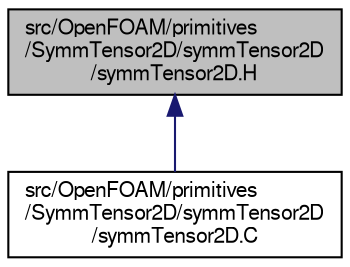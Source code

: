 digraph "src/OpenFOAM/primitives/SymmTensor2D/symmTensor2D/symmTensor2D.H"
{
  bgcolor="transparent";
  edge [fontname="FreeSans",fontsize="10",labelfontname="FreeSans",labelfontsize="10"];
  node [fontname="FreeSans",fontsize="10",shape=record];
  Node1 [label="src/OpenFOAM/primitives\l/SymmTensor2D/symmTensor2D\l/symmTensor2D.H",height=0.2,width=0.4,color="black", fillcolor="grey75", style="filled" fontcolor="black"];
  Node1 -> Node2 [dir="back",color="midnightblue",fontsize="10",style="solid",fontname="FreeSans"];
  Node2 [label="src/OpenFOAM/primitives\l/SymmTensor2D/symmTensor2D\l/symmTensor2D.C",height=0.2,width=0.4,color="black",URL="$a08543.html"];
}

